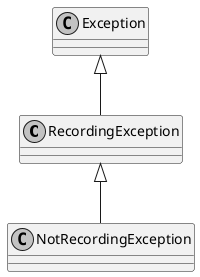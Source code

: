 @startuml
skinparam monochrome true
skinparam classAttributeIconSize 0

RecordingException <|-- NotRecordingException
Exception <|-- RecordingException
@enduml